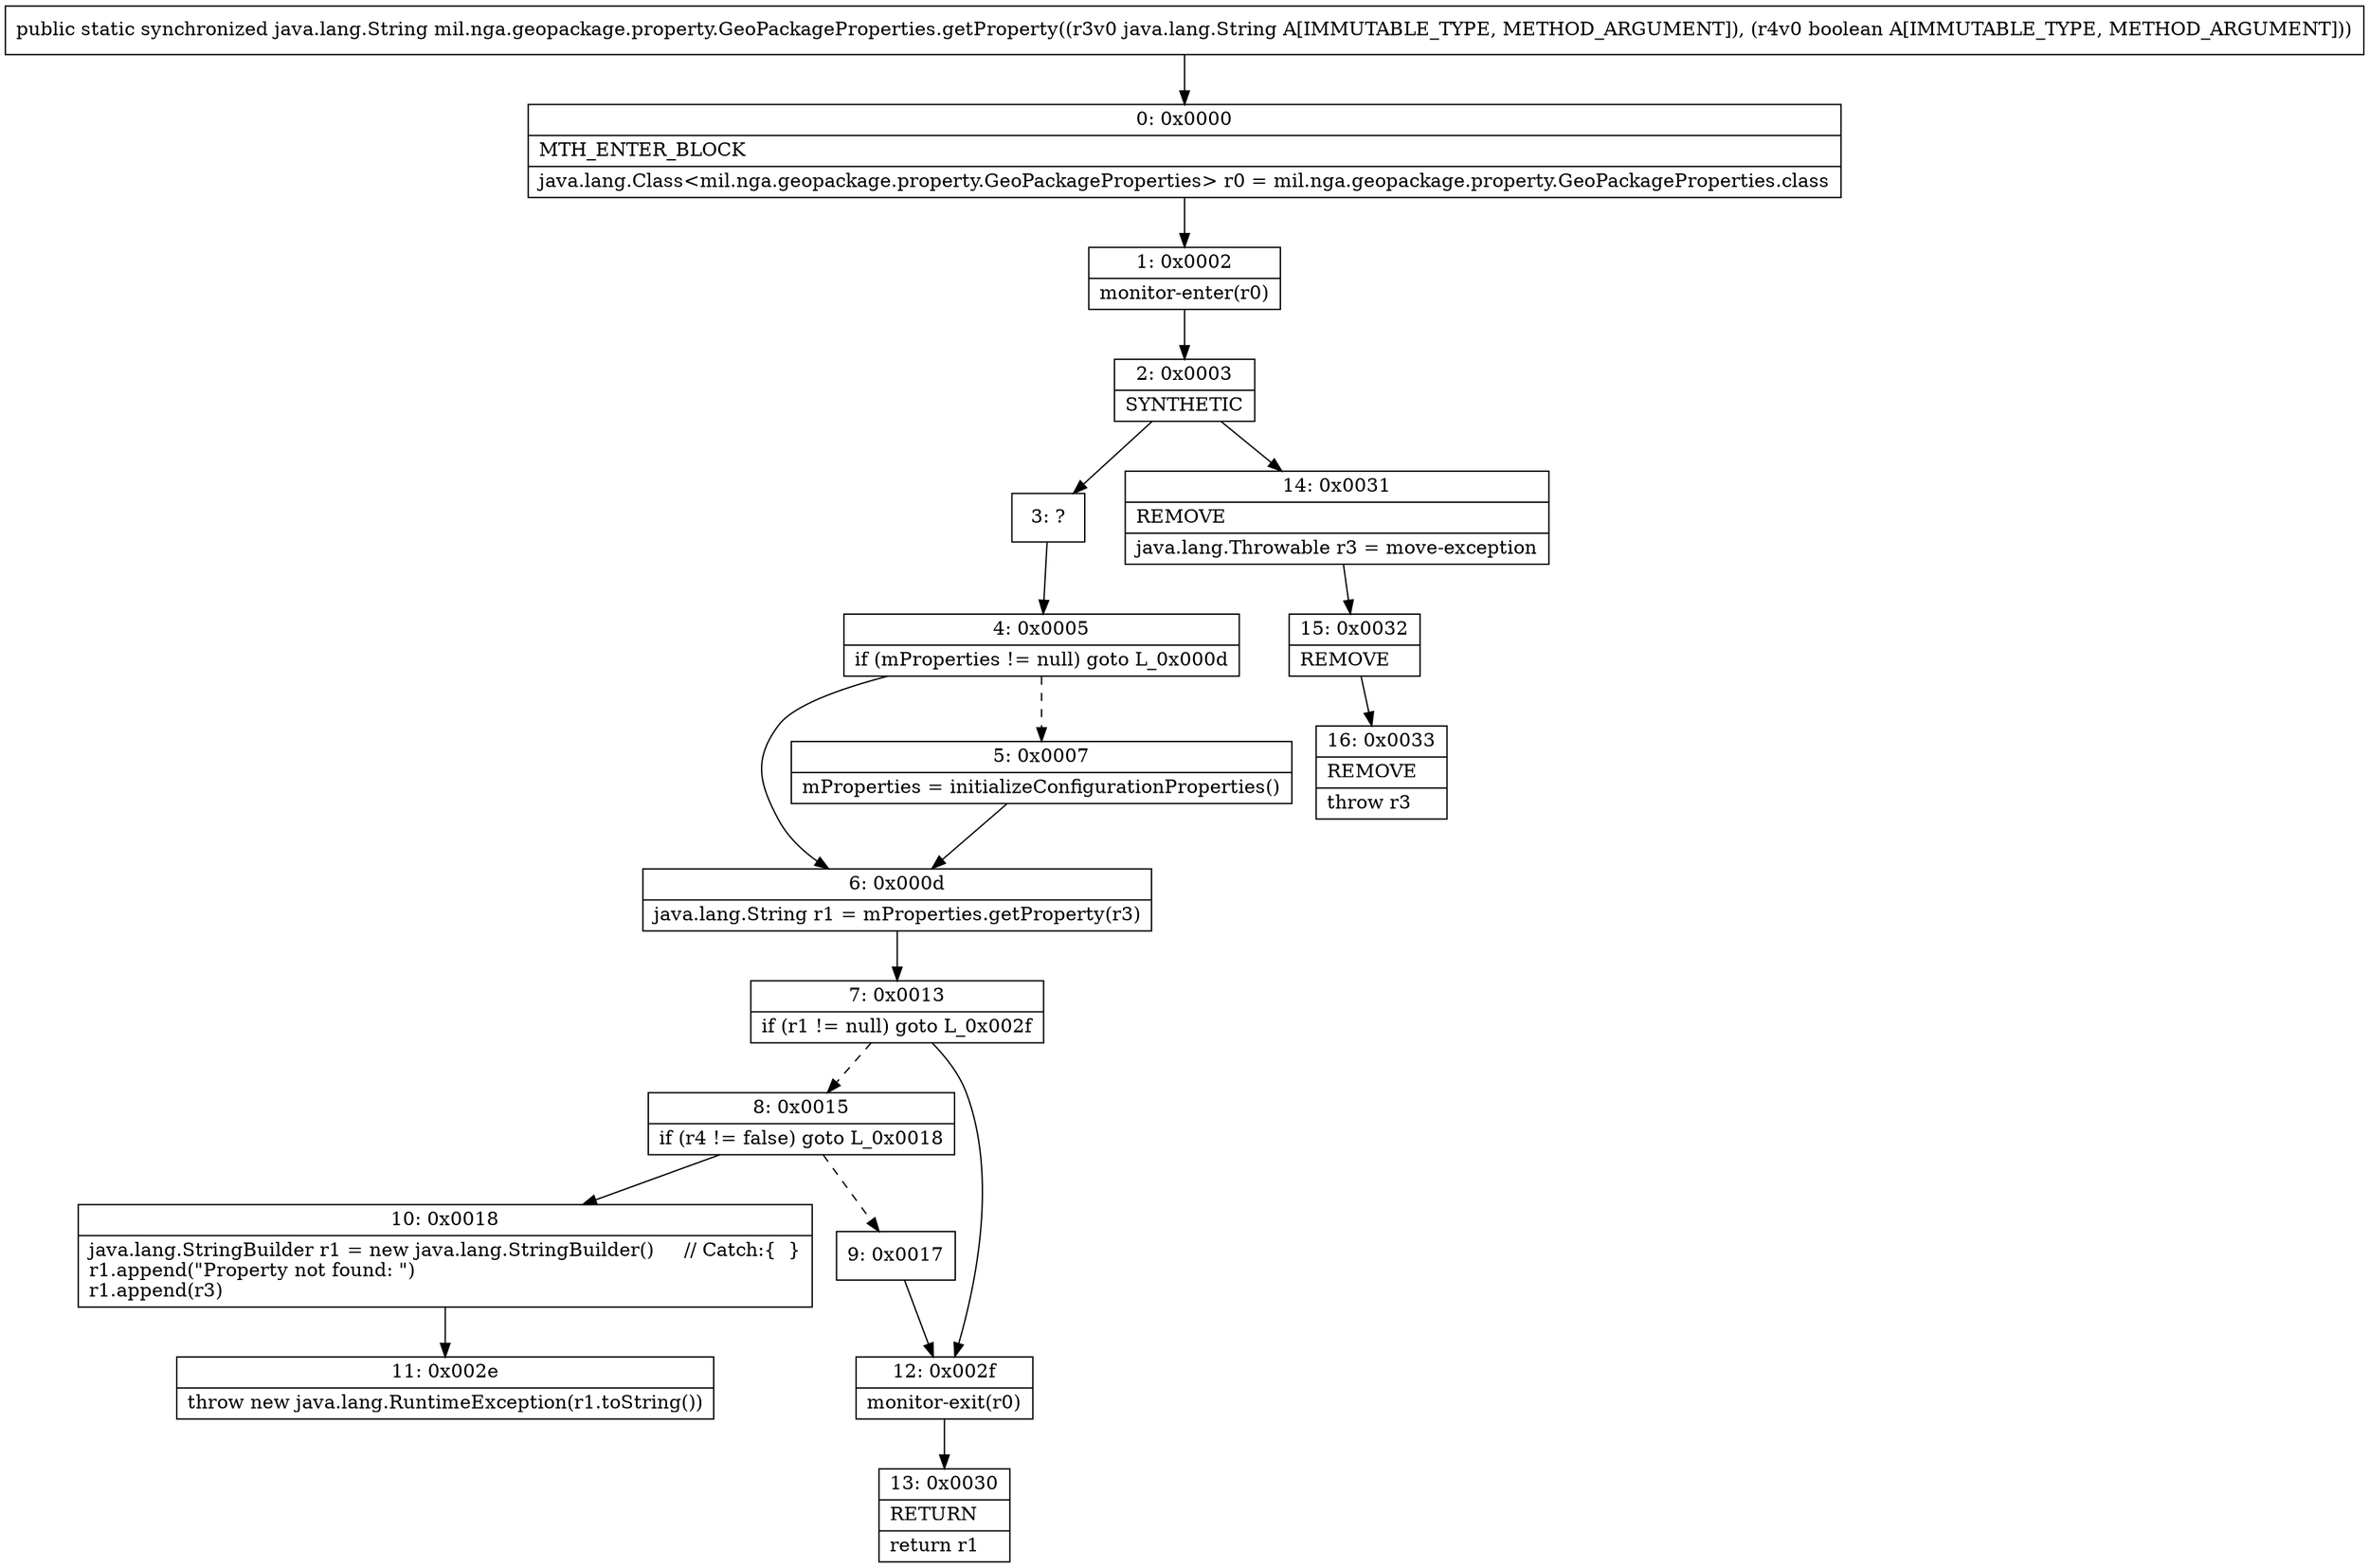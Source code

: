digraph "CFG formil.nga.geopackage.property.GeoPackageProperties.getProperty(Ljava\/lang\/String;Z)Ljava\/lang\/String;" {
Node_0 [shape=record,label="{0\:\ 0x0000|MTH_ENTER_BLOCK\l|java.lang.Class\<mil.nga.geopackage.property.GeoPackageProperties\> r0 = mil.nga.geopackage.property.GeoPackageProperties.class\l}"];
Node_1 [shape=record,label="{1\:\ 0x0002|monitor\-enter(r0)\l}"];
Node_2 [shape=record,label="{2\:\ 0x0003|SYNTHETIC\l}"];
Node_3 [shape=record,label="{3\:\ ?}"];
Node_4 [shape=record,label="{4\:\ 0x0005|if (mProperties != null) goto L_0x000d\l}"];
Node_5 [shape=record,label="{5\:\ 0x0007|mProperties = initializeConfigurationProperties()\l}"];
Node_6 [shape=record,label="{6\:\ 0x000d|java.lang.String r1 = mProperties.getProperty(r3)\l}"];
Node_7 [shape=record,label="{7\:\ 0x0013|if (r1 != null) goto L_0x002f\l}"];
Node_8 [shape=record,label="{8\:\ 0x0015|if (r4 != false) goto L_0x0018\l}"];
Node_9 [shape=record,label="{9\:\ 0x0017}"];
Node_10 [shape=record,label="{10\:\ 0x0018|java.lang.StringBuilder r1 = new java.lang.StringBuilder()     \/\/ Catch:\{  \}\lr1.append(\"Property not found: \")\lr1.append(r3)\l}"];
Node_11 [shape=record,label="{11\:\ 0x002e|throw new java.lang.RuntimeException(r1.toString())\l}"];
Node_12 [shape=record,label="{12\:\ 0x002f|monitor\-exit(r0)\l}"];
Node_13 [shape=record,label="{13\:\ 0x0030|RETURN\l|return r1\l}"];
Node_14 [shape=record,label="{14\:\ 0x0031|REMOVE\l|java.lang.Throwable r3 = move\-exception\l}"];
Node_15 [shape=record,label="{15\:\ 0x0032|REMOVE\l}"];
Node_16 [shape=record,label="{16\:\ 0x0033|REMOVE\l|throw r3\l}"];
MethodNode[shape=record,label="{public static synchronized java.lang.String mil.nga.geopackage.property.GeoPackageProperties.getProperty((r3v0 java.lang.String A[IMMUTABLE_TYPE, METHOD_ARGUMENT]), (r4v0 boolean A[IMMUTABLE_TYPE, METHOD_ARGUMENT])) }"];
MethodNode -> Node_0;
Node_0 -> Node_1;
Node_1 -> Node_2;
Node_2 -> Node_3;
Node_2 -> Node_14;
Node_3 -> Node_4;
Node_4 -> Node_5[style=dashed];
Node_4 -> Node_6;
Node_5 -> Node_6;
Node_6 -> Node_7;
Node_7 -> Node_8[style=dashed];
Node_7 -> Node_12;
Node_8 -> Node_9[style=dashed];
Node_8 -> Node_10;
Node_9 -> Node_12;
Node_10 -> Node_11;
Node_12 -> Node_13;
Node_14 -> Node_15;
Node_15 -> Node_16;
}

